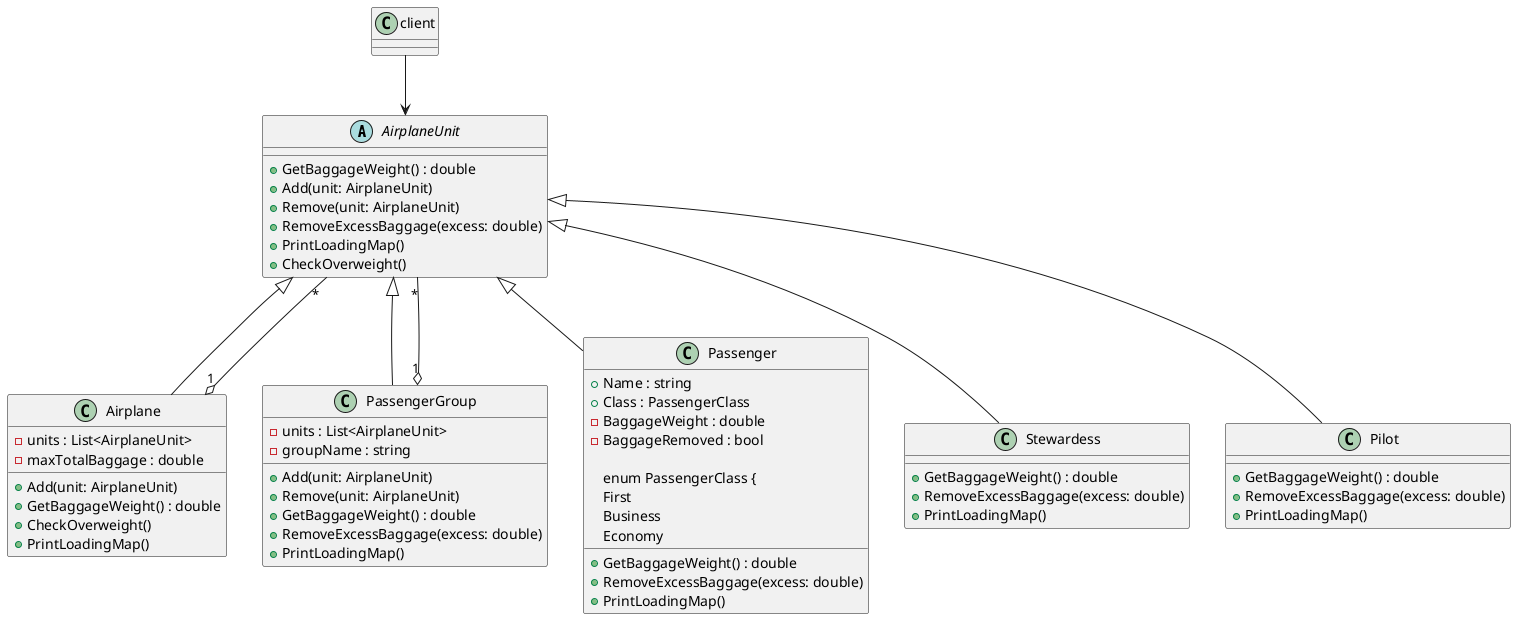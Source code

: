 @startuml



abstract class AirplaneUnit {
    +GetBaggageWeight() : double
    +Add(unit: AirplaneUnit)
    +Remove(unit: AirplaneUnit)
    +RemoveExcessBaggage(excess: double)
    +PrintLoadingMap()
    +CheckOverweight()
}

class Airplane {
    -units : List<AirplaneUnit>
    -maxTotalBaggage : double
    +Add(unit: AirplaneUnit)
    +GetBaggageWeight() : double
    +CheckOverweight()
    +PrintLoadingMap()
}

class PassengerGroup {
    -units : List<AirplaneUnit>
    -groupName : string
    +Add(unit: AirplaneUnit)
    +Remove(unit: AirplaneUnit)
    +GetBaggageWeight() : double
    +RemoveExcessBaggage(excess: double)
    +PrintLoadingMap()
}

class Passenger {
    +Name : string
    +Class : PassengerClass
    -BaggageWeight : double
    -BaggageRemoved : bool
    +GetBaggageWeight() : double
    +RemoveExcessBaggage(excess: double)
    +PrintLoadingMap()

    enum PassengerClass {
        First
        Business
        Economy
    }


class Stewardess {
    +GetBaggageWeight() : double
    +RemoveExcessBaggage(excess: double)
    +PrintLoadingMap()
}

class Pilot {
    +GetBaggageWeight() : double
    +RemoveExcessBaggage(excess: double)
    +PrintLoadingMap()
}

AirplaneUnit <|-- Airplane
AirplaneUnit <|-- PassengerGroup
AirplaneUnit <|-- Passenger
AirplaneUnit <|-- Stewardess
AirplaneUnit <|-- Pilot
client --> AirplaneUnit

Airplane "1" o-- "*" AirplaneUnit
PassengerGroup "1" o-- "*" AirplaneUnit

}


@enduml
